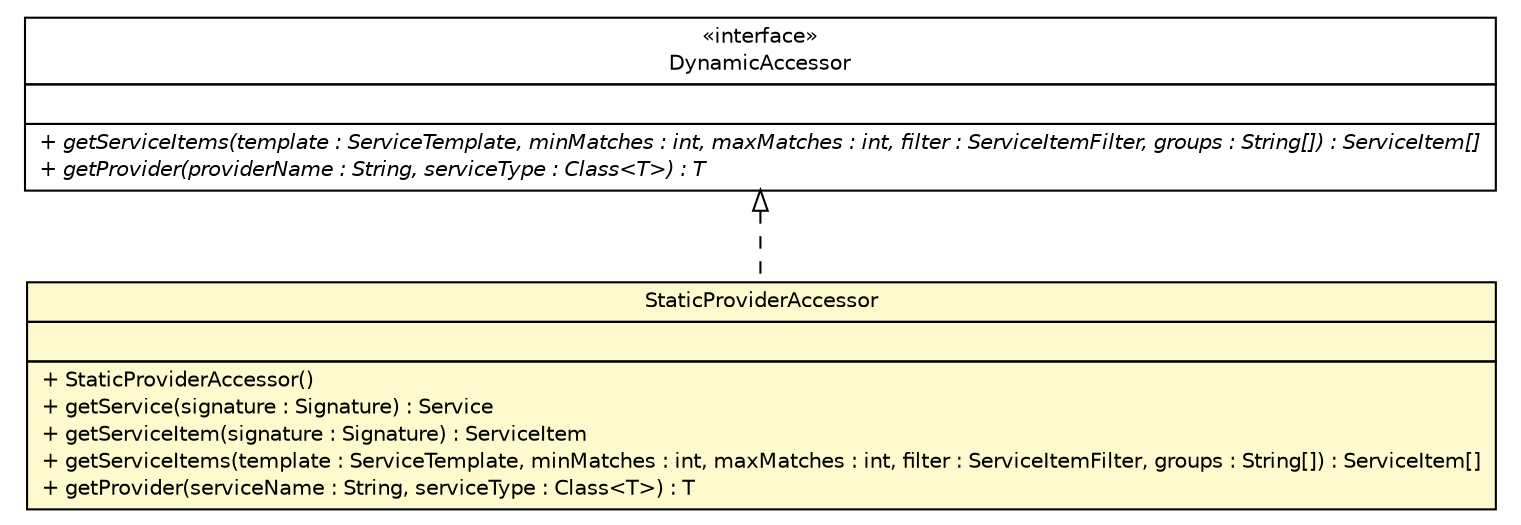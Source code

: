 #!/usr/local/bin/dot
#
# Class diagram 
# Generated by UMLGraph version R5_6 (http://www.umlgraph.org/)
#

digraph G {
	edge [fontname="Helvetica",fontsize=10,labelfontname="Helvetica",labelfontsize=10];
	node [fontname="Helvetica",fontsize=10,shape=plaintext];
	nodesep=0.25;
	ranksep=0.5;
	// sorcer.core.provider.StaticServiceProvider.StaticProviderAccessor
	c585650 [label=<<table title="sorcer.core.provider.StaticServiceProvider.StaticProviderAccessor" border="0" cellborder="1" cellspacing="0" cellpadding="2" port="p" bgcolor="lemonChiffon" href="./StaticServiceProvider.StaticProviderAccessor.html">
		<tr><td><table border="0" cellspacing="0" cellpadding="1">
<tr><td align="center" balign="center"> StaticProviderAccessor </td></tr>
		</table></td></tr>
		<tr><td><table border="0" cellspacing="0" cellpadding="1">
<tr><td align="left" balign="left">  </td></tr>
		</table></td></tr>
		<tr><td><table border="0" cellspacing="0" cellpadding="1">
<tr><td align="left" balign="left"> + StaticProviderAccessor() </td></tr>
<tr><td align="left" balign="left"> + getService(signature : Signature) : Service </td></tr>
<tr><td align="left" balign="left"> + getServiceItem(signature : Signature) : ServiceItem </td></tr>
<tr><td align="left" balign="left"> + getServiceItems(template : ServiceTemplate, minMatches : int, maxMatches : int, filter : ServiceItemFilter, groups : String[]) : ServiceItem[] </td></tr>
<tr><td align="left" balign="left"> + getProvider(serviceName : String, serviceType : Class&lt;T&gt;) : T </td></tr>
		</table></td></tr>
		</table>>, URL="./StaticServiceProvider.StaticProviderAccessor.html", fontname="Helvetica", fontcolor="black", fontsize=10.0];
	// sorcer.service.DynamicAccessor
	c585798 [label=<<table title="sorcer.service.DynamicAccessor" border="0" cellborder="1" cellspacing="0" cellpadding="2" port="p" href="../../service/DynamicAccessor.html">
		<tr><td><table border="0" cellspacing="0" cellpadding="1">
<tr><td align="center" balign="center"> &#171;interface&#187; </td></tr>
<tr><td align="center" balign="center"> DynamicAccessor </td></tr>
		</table></td></tr>
		<tr><td><table border="0" cellspacing="0" cellpadding="1">
<tr><td align="left" balign="left">  </td></tr>
		</table></td></tr>
		<tr><td><table border="0" cellspacing="0" cellpadding="1">
<tr><td align="left" balign="left"><font face="Helvetica-Oblique" point-size="10.0"> + getServiceItems(template : ServiceTemplate, minMatches : int, maxMatches : int, filter : ServiceItemFilter, groups : String[]) : ServiceItem[] </font></td></tr>
<tr><td align="left" balign="left"><font face="Helvetica-Oblique" point-size="10.0"> + getProvider(providerName : String, serviceType : Class&lt;T&gt;) : T </font></td></tr>
		</table></td></tr>
		</table>>, URL="../../service/DynamicAccessor.html", fontname="Helvetica", fontcolor="black", fontsize=10.0];
	//sorcer.core.provider.StaticServiceProvider.StaticProviderAccessor implements sorcer.service.DynamicAccessor
	c585798:p -> c585650:p [dir=back,arrowtail=empty,style=dashed];
}


